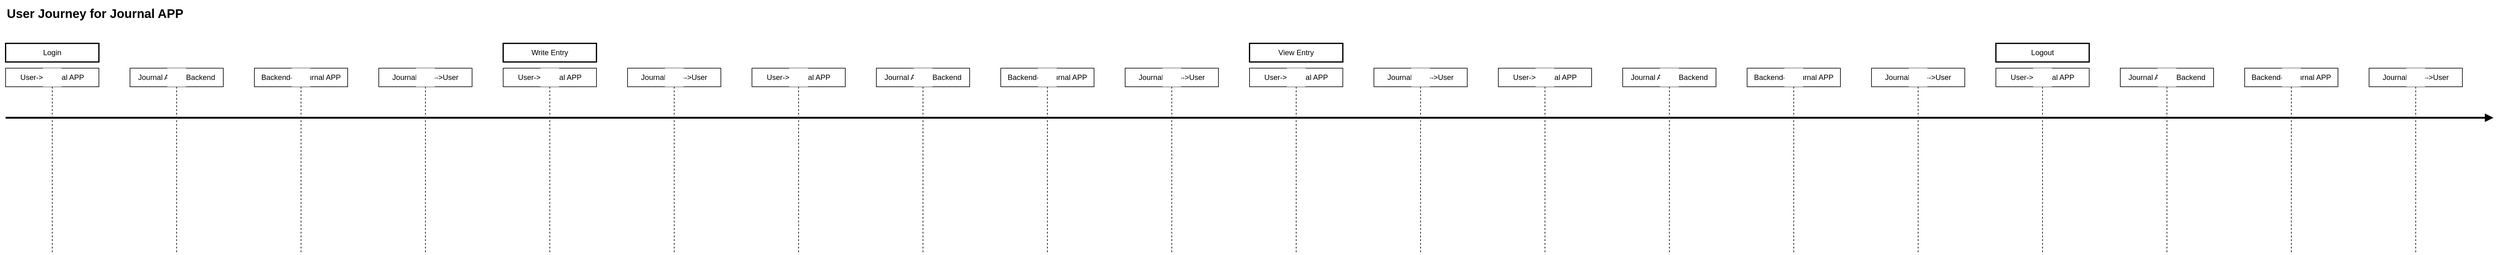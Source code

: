 <mxfile version="21.1.1" type="github">
  <diagram name="Page-1" id="Kijl4Zc-2Xo_PdkOeu3F">
    <mxGraphModel>
      <root>
        <mxCell id="0" />
        <mxCell id="1" parent="0" />
        <mxCell id="2" value="User-&gt;Journal APP" style="shape=umlLifeline;perimeter=lifelinePerimeter;whiteSpace=wrap;container=1;dropTarget=0;collapsible=0;recursiveResize=0;outlineConnect=0;portConstraint=eastwest;newEdgeStyle={&quot;edgeStyle&quot;:&quot;elbowEdgeStyle&quot;,&quot;elbow&quot;:&quot;vertical&quot;,&quot;curved&quot;:0,&quot;rounded&quot;:0};size=30;" vertex="1" parent="1">
          <mxGeometry x="150" y="110" width="150" height="300" as="geometry" />
        </mxCell>
        <mxCell id="3" value="" style="shape=image;imageAspect=0;aspect=fixed;image=https://cdn1.iconfinder.com/data/icons/hawcons/32/699721-icon-5-neutral-face-128.png;imageBackground=default;" vertex="1" parent="2">
          <mxGeometry x="60" y="NaN" width="30" height="30" as="geometry" />
        </mxCell>
        <mxCell id="4" value="Login" style="whiteSpace=wrap;strokeWidth=2;" vertex="1" parent="1">
          <mxGeometry x="150" y="70" width="150" height="30" as="geometry" />
        </mxCell>
        <mxCell id="5" value="Journal APP-&gt;Backend" style="shape=umlLifeline;perimeter=lifelinePerimeter;whiteSpace=wrap;container=1;dropTarget=0;collapsible=0;recursiveResize=0;outlineConnect=0;portConstraint=eastwest;newEdgeStyle={&quot;edgeStyle&quot;:&quot;elbowEdgeStyle&quot;,&quot;elbow&quot;:&quot;vertical&quot;,&quot;curved&quot;:0,&quot;rounded&quot;:0};size=30;" vertex="1" parent="1">
          <mxGeometry x="350" y="110" width="150" height="300" as="geometry" />
        </mxCell>
        <mxCell id="6" value="" style="shape=image;imageAspect=0;aspect=fixed;image=https://cdn1.iconfinder.com/data/icons/hawcons/32/699721-icon-5-neutral-face-128.png;imageBackground=default;" vertex="1" parent="5">
          <mxGeometry x="60" y="NaN" width="30" height="30" as="geometry" />
        </mxCell>
        <mxCell id="7" value="Backend--&gt;Journal APP" style="shape=umlLifeline;perimeter=lifelinePerimeter;whiteSpace=wrap;container=1;dropTarget=0;collapsible=0;recursiveResize=0;outlineConnect=0;portConstraint=eastwest;newEdgeStyle={&quot;edgeStyle&quot;:&quot;elbowEdgeStyle&quot;,&quot;elbow&quot;:&quot;vertical&quot;,&quot;curved&quot;:0,&quot;rounded&quot;:0};size=30;" vertex="1" parent="1">
          <mxGeometry x="550" y="110" width="150" height="300" as="geometry" />
        </mxCell>
        <mxCell id="8" value="" style="shape=image;imageAspect=0;aspect=fixed;image=https://cdn1.iconfinder.com/data/icons/hawcons/32/699721-icon-5-neutral-face-128.png;imageBackground=default;" vertex="1" parent="7">
          <mxGeometry x="60" y="NaN" width="30" height="30" as="geometry" />
        </mxCell>
        <mxCell id="9" value="Journal APP--&gt;User" style="shape=umlLifeline;perimeter=lifelinePerimeter;whiteSpace=wrap;container=1;dropTarget=0;collapsible=0;recursiveResize=0;outlineConnect=0;portConstraint=eastwest;newEdgeStyle={&quot;edgeStyle&quot;:&quot;elbowEdgeStyle&quot;,&quot;elbow&quot;:&quot;vertical&quot;,&quot;curved&quot;:0,&quot;rounded&quot;:0};size=30;" vertex="1" parent="1">
          <mxGeometry x="750" y="110" width="150" height="300" as="geometry" />
        </mxCell>
        <mxCell id="10" value="" style="shape=image;imageAspect=0;aspect=fixed;image=https://cdn1.iconfinder.com/data/icons/hawcons/32/699721-icon-5-neutral-face-128.png;imageBackground=default;" vertex="1" parent="9">
          <mxGeometry x="60" y="NaN" width="30" height="30" as="geometry" />
        </mxCell>
        <mxCell id="11" value="User-&gt;Journal APP" style="shape=umlLifeline;perimeter=lifelinePerimeter;whiteSpace=wrap;container=1;dropTarget=0;collapsible=0;recursiveResize=0;outlineConnect=0;portConstraint=eastwest;newEdgeStyle={&quot;edgeStyle&quot;:&quot;elbowEdgeStyle&quot;,&quot;elbow&quot;:&quot;vertical&quot;,&quot;curved&quot;:0,&quot;rounded&quot;:0};size=30;" vertex="1" parent="1">
          <mxGeometry x="950" y="110" width="150" height="300" as="geometry" />
        </mxCell>
        <mxCell id="12" value="" style="shape=image;imageAspect=0;aspect=fixed;image=https://cdn1.iconfinder.com/data/icons/hawcons/32/699721-icon-5-neutral-face-128.png;imageBackground=default;" vertex="1" parent="11">
          <mxGeometry x="60" y="NaN" width="30" height="30" as="geometry" />
        </mxCell>
        <mxCell id="13" value="Write Entry" style="whiteSpace=wrap;strokeWidth=2;" vertex="1" parent="1">
          <mxGeometry x="950" y="70" width="150" height="30" as="geometry" />
        </mxCell>
        <mxCell id="14" value="Journal APP--&gt;User" style="shape=umlLifeline;perimeter=lifelinePerimeter;whiteSpace=wrap;container=1;dropTarget=0;collapsible=0;recursiveResize=0;outlineConnect=0;portConstraint=eastwest;newEdgeStyle={&quot;edgeStyle&quot;:&quot;elbowEdgeStyle&quot;,&quot;elbow&quot;:&quot;vertical&quot;,&quot;curved&quot;:0,&quot;rounded&quot;:0};size=30;" vertex="1" parent="1">
          <mxGeometry x="1150" y="110" width="150" height="300" as="geometry" />
        </mxCell>
        <mxCell id="15" value="" style="shape=image;imageAspect=0;aspect=fixed;image=https://cdn1.iconfinder.com/data/icons/hawcons/32/699721-icon-5-neutral-face-128.png;imageBackground=default;" vertex="1" parent="14">
          <mxGeometry x="60" y="NaN" width="30" height="30" as="geometry" />
        </mxCell>
        <mxCell id="16" value="User-&gt;Journal APP" style="shape=umlLifeline;perimeter=lifelinePerimeter;whiteSpace=wrap;container=1;dropTarget=0;collapsible=0;recursiveResize=0;outlineConnect=0;portConstraint=eastwest;newEdgeStyle={&quot;edgeStyle&quot;:&quot;elbowEdgeStyle&quot;,&quot;elbow&quot;:&quot;vertical&quot;,&quot;curved&quot;:0,&quot;rounded&quot;:0};size=30;" vertex="1" parent="1">
          <mxGeometry x="1350" y="110" width="150" height="300" as="geometry" />
        </mxCell>
        <mxCell id="17" value="" style="shape=image;imageAspect=0;aspect=fixed;image=https://cdn1.iconfinder.com/data/icons/hawcons/32/699721-icon-5-neutral-face-128.png;imageBackground=default;" vertex="1" parent="16">
          <mxGeometry x="60" y="NaN" width="30" height="30" as="geometry" />
        </mxCell>
        <mxCell id="18" value="Journal APP-&gt;Backend" style="shape=umlLifeline;perimeter=lifelinePerimeter;whiteSpace=wrap;container=1;dropTarget=0;collapsible=0;recursiveResize=0;outlineConnect=0;portConstraint=eastwest;newEdgeStyle={&quot;edgeStyle&quot;:&quot;elbowEdgeStyle&quot;,&quot;elbow&quot;:&quot;vertical&quot;,&quot;curved&quot;:0,&quot;rounded&quot;:0};size=30;" vertex="1" parent="1">
          <mxGeometry x="1550" y="110" width="150" height="300" as="geometry" />
        </mxCell>
        <mxCell id="19" value="" style="shape=image;imageAspect=0;aspect=fixed;image=https://cdn1.iconfinder.com/data/icons/hawcons/32/699721-icon-5-neutral-face-128.png;imageBackground=default;" vertex="1" parent="18">
          <mxGeometry x="60" y="NaN" width="30" height="30" as="geometry" />
        </mxCell>
        <mxCell id="20" value="Backend--&gt;Journal APP" style="shape=umlLifeline;perimeter=lifelinePerimeter;whiteSpace=wrap;container=1;dropTarget=0;collapsible=0;recursiveResize=0;outlineConnect=0;portConstraint=eastwest;newEdgeStyle={&quot;edgeStyle&quot;:&quot;elbowEdgeStyle&quot;,&quot;elbow&quot;:&quot;vertical&quot;,&quot;curved&quot;:0,&quot;rounded&quot;:0};size=30;" vertex="1" parent="1">
          <mxGeometry x="1750" y="110" width="150" height="300" as="geometry" />
        </mxCell>
        <mxCell id="21" value="" style="shape=image;imageAspect=0;aspect=fixed;image=https://cdn1.iconfinder.com/data/icons/hawcons/32/699721-icon-5-neutral-face-128.png;imageBackground=default;" vertex="1" parent="20">
          <mxGeometry x="60" y="NaN" width="30" height="30" as="geometry" />
        </mxCell>
        <mxCell id="22" value="Journal APP--&gt;User" style="shape=umlLifeline;perimeter=lifelinePerimeter;whiteSpace=wrap;container=1;dropTarget=0;collapsible=0;recursiveResize=0;outlineConnect=0;portConstraint=eastwest;newEdgeStyle={&quot;edgeStyle&quot;:&quot;elbowEdgeStyle&quot;,&quot;elbow&quot;:&quot;vertical&quot;,&quot;curved&quot;:0,&quot;rounded&quot;:0};size=30;" vertex="1" parent="1">
          <mxGeometry x="1950" y="110" width="150" height="300" as="geometry" />
        </mxCell>
        <mxCell id="23" value="" style="shape=image;imageAspect=0;aspect=fixed;image=https://cdn1.iconfinder.com/data/icons/hawcons/32/699721-icon-5-neutral-face-128.png;imageBackground=default;" vertex="1" parent="22">
          <mxGeometry x="60" y="NaN" width="30" height="30" as="geometry" />
        </mxCell>
        <mxCell id="24" value="User-&gt;Journal APP" style="shape=umlLifeline;perimeter=lifelinePerimeter;whiteSpace=wrap;container=1;dropTarget=0;collapsible=0;recursiveResize=0;outlineConnect=0;portConstraint=eastwest;newEdgeStyle={&quot;edgeStyle&quot;:&quot;elbowEdgeStyle&quot;,&quot;elbow&quot;:&quot;vertical&quot;,&quot;curved&quot;:0,&quot;rounded&quot;:0};size=30;" vertex="1" parent="1">
          <mxGeometry x="2150" y="110" width="150" height="300" as="geometry" />
        </mxCell>
        <mxCell id="25" value="" style="shape=image;imageAspect=0;aspect=fixed;image=https://cdn1.iconfinder.com/data/icons/hawcons/32/699721-icon-5-neutral-face-128.png;imageBackground=default;" vertex="1" parent="24">
          <mxGeometry x="60" y="NaN" width="30" height="30" as="geometry" />
        </mxCell>
        <mxCell id="26" value="View Entry" style="whiteSpace=wrap;strokeWidth=2;" vertex="1" parent="1">
          <mxGeometry x="2150" y="70" width="150" height="30" as="geometry" />
        </mxCell>
        <mxCell id="27" value="Journal APP--&gt;User" style="shape=umlLifeline;perimeter=lifelinePerimeter;whiteSpace=wrap;container=1;dropTarget=0;collapsible=0;recursiveResize=0;outlineConnect=0;portConstraint=eastwest;newEdgeStyle={&quot;edgeStyle&quot;:&quot;elbowEdgeStyle&quot;,&quot;elbow&quot;:&quot;vertical&quot;,&quot;curved&quot;:0,&quot;rounded&quot;:0};size=30;" vertex="1" parent="1">
          <mxGeometry x="2350" y="110" width="150" height="300" as="geometry" />
        </mxCell>
        <mxCell id="28" value="" style="shape=image;imageAspect=0;aspect=fixed;image=https://cdn1.iconfinder.com/data/icons/hawcons/32/699721-icon-5-neutral-face-128.png;imageBackground=default;" vertex="1" parent="27">
          <mxGeometry x="60" y="NaN" width="30" height="30" as="geometry" />
        </mxCell>
        <mxCell id="29" value="User-&gt;Journal APP" style="shape=umlLifeline;perimeter=lifelinePerimeter;whiteSpace=wrap;container=1;dropTarget=0;collapsible=0;recursiveResize=0;outlineConnect=0;portConstraint=eastwest;newEdgeStyle={&quot;edgeStyle&quot;:&quot;elbowEdgeStyle&quot;,&quot;elbow&quot;:&quot;vertical&quot;,&quot;curved&quot;:0,&quot;rounded&quot;:0};size=30;" vertex="1" parent="1">
          <mxGeometry x="2550" y="110" width="150" height="300" as="geometry" />
        </mxCell>
        <mxCell id="30" value="" style="shape=image;imageAspect=0;aspect=fixed;image=https://cdn1.iconfinder.com/data/icons/hawcons/32/699721-icon-5-neutral-face-128.png;imageBackground=default;" vertex="1" parent="29">
          <mxGeometry x="60" y="NaN" width="30" height="30" as="geometry" />
        </mxCell>
        <mxCell id="31" value="Journal APP-&gt;Backend" style="shape=umlLifeline;perimeter=lifelinePerimeter;whiteSpace=wrap;container=1;dropTarget=0;collapsible=0;recursiveResize=0;outlineConnect=0;portConstraint=eastwest;newEdgeStyle={&quot;edgeStyle&quot;:&quot;elbowEdgeStyle&quot;,&quot;elbow&quot;:&quot;vertical&quot;,&quot;curved&quot;:0,&quot;rounded&quot;:0};size=30;" vertex="1" parent="1">
          <mxGeometry x="2750" y="110" width="150" height="300" as="geometry" />
        </mxCell>
        <mxCell id="32" value="" style="shape=image;imageAspect=0;aspect=fixed;image=https://cdn1.iconfinder.com/data/icons/hawcons/32/699721-icon-5-neutral-face-128.png;imageBackground=default;" vertex="1" parent="31">
          <mxGeometry x="60" y="NaN" width="30" height="30" as="geometry" />
        </mxCell>
        <mxCell id="33" value="Backend--&gt;Journal APP" style="shape=umlLifeline;perimeter=lifelinePerimeter;whiteSpace=wrap;container=1;dropTarget=0;collapsible=0;recursiveResize=0;outlineConnect=0;portConstraint=eastwest;newEdgeStyle={&quot;edgeStyle&quot;:&quot;elbowEdgeStyle&quot;,&quot;elbow&quot;:&quot;vertical&quot;,&quot;curved&quot;:0,&quot;rounded&quot;:0};size=30;" vertex="1" parent="1">
          <mxGeometry x="2950" y="110" width="150" height="300" as="geometry" />
        </mxCell>
        <mxCell id="34" value="" style="shape=image;imageAspect=0;aspect=fixed;image=https://cdn1.iconfinder.com/data/icons/hawcons/32/699721-icon-5-neutral-face-128.png;imageBackground=default;" vertex="1" parent="33">
          <mxGeometry x="60" y="NaN" width="30" height="30" as="geometry" />
        </mxCell>
        <mxCell id="35" value="Journal APP--&gt;User" style="shape=umlLifeline;perimeter=lifelinePerimeter;whiteSpace=wrap;container=1;dropTarget=0;collapsible=0;recursiveResize=0;outlineConnect=0;portConstraint=eastwest;newEdgeStyle={&quot;edgeStyle&quot;:&quot;elbowEdgeStyle&quot;,&quot;elbow&quot;:&quot;vertical&quot;,&quot;curved&quot;:0,&quot;rounded&quot;:0};size=30;" vertex="1" parent="1">
          <mxGeometry x="3150" y="110" width="150" height="300" as="geometry" />
        </mxCell>
        <mxCell id="36" value="" style="shape=image;imageAspect=0;aspect=fixed;image=https://cdn1.iconfinder.com/data/icons/hawcons/32/699721-icon-5-neutral-face-128.png;imageBackground=default;" vertex="1" parent="35">
          <mxGeometry x="60" y="NaN" width="30" height="30" as="geometry" />
        </mxCell>
        <mxCell id="37" value="User-&gt;Journal APP" style="shape=umlLifeline;perimeter=lifelinePerimeter;whiteSpace=wrap;container=1;dropTarget=0;collapsible=0;recursiveResize=0;outlineConnect=0;portConstraint=eastwest;newEdgeStyle={&quot;edgeStyle&quot;:&quot;elbowEdgeStyle&quot;,&quot;elbow&quot;:&quot;vertical&quot;,&quot;curved&quot;:0,&quot;rounded&quot;:0};size=30;" vertex="1" parent="1">
          <mxGeometry x="3350" y="110" width="150" height="300" as="geometry" />
        </mxCell>
        <mxCell id="38" value="" style="shape=image;imageAspect=0;aspect=fixed;image=https://cdn1.iconfinder.com/data/icons/hawcons/32/699721-icon-5-neutral-face-128.png;imageBackground=default;" vertex="1" parent="37">
          <mxGeometry x="60" y="NaN" width="30" height="30" as="geometry" />
        </mxCell>
        <mxCell id="39" value="Logout" style="whiteSpace=wrap;strokeWidth=2;" vertex="1" parent="1">
          <mxGeometry x="3350" y="70" width="150" height="30" as="geometry" />
        </mxCell>
        <mxCell id="40" value="Journal APP-&gt;Backend" style="shape=umlLifeline;perimeter=lifelinePerimeter;whiteSpace=wrap;container=1;dropTarget=0;collapsible=0;recursiveResize=0;outlineConnect=0;portConstraint=eastwest;newEdgeStyle={&quot;edgeStyle&quot;:&quot;elbowEdgeStyle&quot;,&quot;elbow&quot;:&quot;vertical&quot;,&quot;curved&quot;:0,&quot;rounded&quot;:0};size=30;" vertex="1" parent="1">
          <mxGeometry x="3550" y="110" width="150" height="300" as="geometry" />
        </mxCell>
        <mxCell id="41" value="" style="shape=image;imageAspect=0;aspect=fixed;image=https://cdn1.iconfinder.com/data/icons/hawcons/32/699721-icon-5-neutral-face-128.png;imageBackground=default;" vertex="1" parent="40">
          <mxGeometry x="60" y="NaN" width="30" height="30" as="geometry" />
        </mxCell>
        <mxCell id="42" value="Backend--&gt;Journal APP" style="shape=umlLifeline;perimeter=lifelinePerimeter;whiteSpace=wrap;container=1;dropTarget=0;collapsible=0;recursiveResize=0;outlineConnect=0;portConstraint=eastwest;newEdgeStyle={&quot;edgeStyle&quot;:&quot;elbowEdgeStyle&quot;,&quot;elbow&quot;:&quot;vertical&quot;,&quot;curved&quot;:0,&quot;rounded&quot;:0};size=30;" vertex="1" parent="1">
          <mxGeometry x="3750" y="110" width="150" height="300" as="geometry" />
        </mxCell>
        <mxCell id="43" value="" style="shape=image;imageAspect=0;aspect=fixed;image=https://cdn1.iconfinder.com/data/icons/hawcons/32/699721-icon-5-neutral-face-128.png;imageBackground=default;" vertex="1" parent="42">
          <mxGeometry x="60" y="NaN" width="30" height="30" as="geometry" />
        </mxCell>
        <mxCell id="44" value="Journal APP--&gt;User" style="shape=umlLifeline;perimeter=lifelinePerimeter;whiteSpace=wrap;container=1;dropTarget=0;collapsible=0;recursiveResize=0;outlineConnect=0;portConstraint=eastwest;newEdgeStyle={&quot;edgeStyle&quot;:&quot;elbowEdgeStyle&quot;,&quot;elbow&quot;:&quot;vertical&quot;,&quot;curved&quot;:0,&quot;rounded&quot;:0};size=30;" vertex="1" parent="1">
          <mxGeometry x="3950" y="110" width="150" height="300" as="geometry" />
        </mxCell>
        <mxCell id="45" value="" style="shape=image;imageAspect=0;aspect=fixed;image=https://cdn1.iconfinder.com/data/icons/hawcons/32/699721-icon-5-neutral-face-128.png;imageBackground=default;" vertex="1" parent="44">
          <mxGeometry x="60" y="NaN" width="30" height="30" as="geometry" />
        </mxCell>
        <mxCell id="46" style="endArrow=block;strokeWidth=3;endFill=1;" edge="1" parent="1">
          <mxGeometry relative="1" as="geometry">
            <mxPoint x="150" y="190" as="sourcePoint" />
            <mxPoint x="4150" y="190" as="targetPoint" />
          </mxGeometry>
        </mxCell>
        <mxCell id="47" value="User Journey for Journal APP" style="text;strokeColor=none;fillColor=none;align=left;verticalAlign=middle;fontSize=20;fontStyle=1" vertex="1" parent="1">
          <mxGeometry x="150" width="336" height="40" as="geometry" />
        </mxCell>
      </root>
    </mxGraphModel>
  </diagram>
</mxfile>
